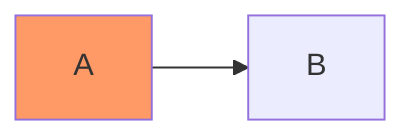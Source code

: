 graph LR
    A:::someclass --> B
    classDef someclass fill:#f96;



%% Class	Description
%% actor	Style for the actor box at the top of the diagram.
%% text.actor	Styles for text in the actor box at the top of the diagram.
%% actor-line	The vertical line for an actor.
%% messageLine0	Styles for the solid message line.
%% messageLine1	Styles for the dotted message line.
%% messageText	Defines styles for the text on the message arrows.
%% labelBox	Defines styles label to left in a loop.
%% labelText	Styles for the text in label for loops.
%% loopText	Styles for the text in the loop box.
%% loopLine	Defines styles for the lines in the loop box.
%% note	Styles for the note box.
%% noteText	Styles for the text on in the note boxes.